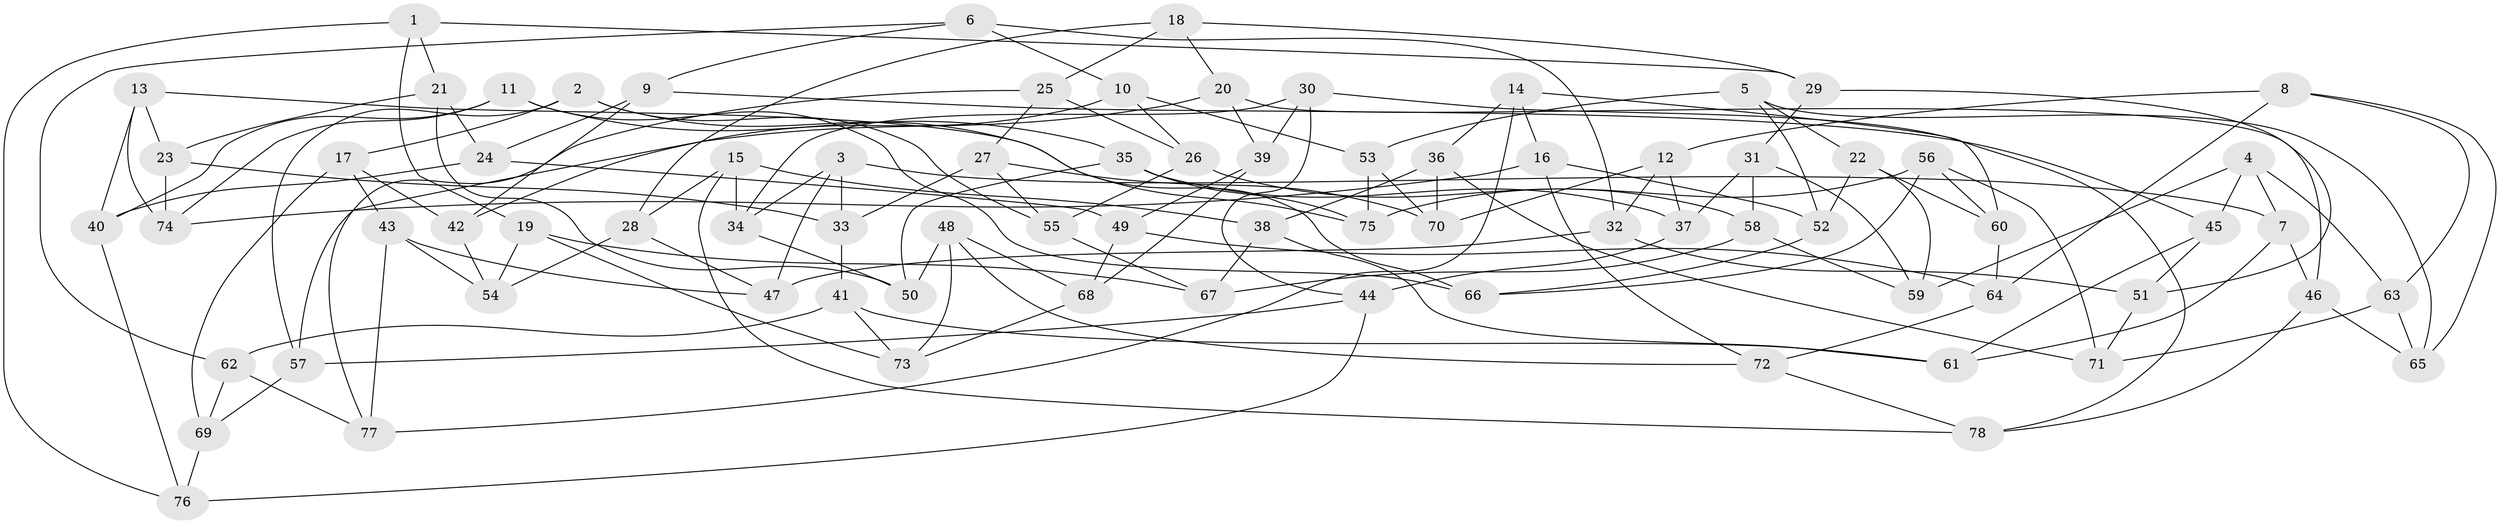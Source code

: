 // Generated by graph-tools (version 1.1) at 2025/03/03/09/25 03:03:02]
// undirected, 78 vertices, 156 edges
graph export_dot {
graph [start="1"]
  node [color=gray90,style=filled];
  1;
  2;
  3;
  4;
  5;
  6;
  7;
  8;
  9;
  10;
  11;
  12;
  13;
  14;
  15;
  16;
  17;
  18;
  19;
  20;
  21;
  22;
  23;
  24;
  25;
  26;
  27;
  28;
  29;
  30;
  31;
  32;
  33;
  34;
  35;
  36;
  37;
  38;
  39;
  40;
  41;
  42;
  43;
  44;
  45;
  46;
  47;
  48;
  49;
  50;
  51;
  52;
  53;
  54;
  55;
  56;
  57;
  58;
  59;
  60;
  61;
  62;
  63;
  64;
  65;
  66;
  67;
  68;
  69;
  70;
  71;
  72;
  73;
  74;
  75;
  76;
  77;
  78;
  1 -- 29;
  1 -- 19;
  1 -- 21;
  1 -- 76;
  2 -- 66;
  2 -- 57;
  2 -- 55;
  2 -- 17;
  3 -- 7;
  3 -- 33;
  3 -- 47;
  3 -- 34;
  4 -- 63;
  4 -- 7;
  4 -- 45;
  4 -- 59;
  5 -- 52;
  5 -- 22;
  5 -- 65;
  5 -- 53;
  6 -- 10;
  6 -- 9;
  6 -- 32;
  6 -- 62;
  7 -- 61;
  7 -- 46;
  8 -- 63;
  8 -- 65;
  8 -- 12;
  8 -- 64;
  9 -- 45;
  9 -- 24;
  9 -- 42;
  10 -- 53;
  10 -- 26;
  10 -- 42;
  11 -- 66;
  11 -- 35;
  11 -- 74;
  11 -- 40;
  12 -- 37;
  12 -- 32;
  12 -- 70;
  13 -- 75;
  13 -- 74;
  13 -- 23;
  13 -- 40;
  14 -- 16;
  14 -- 77;
  14 -- 60;
  14 -- 36;
  15 -- 28;
  15 -- 78;
  15 -- 34;
  15 -- 38;
  16 -- 52;
  16 -- 74;
  16 -- 72;
  17 -- 43;
  17 -- 42;
  17 -- 69;
  18 -- 20;
  18 -- 28;
  18 -- 25;
  18 -- 29;
  19 -- 54;
  19 -- 73;
  19 -- 67;
  20 -- 46;
  20 -- 39;
  20 -- 57;
  21 -- 50;
  21 -- 24;
  21 -- 23;
  22 -- 60;
  22 -- 59;
  22 -- 52;
  23 -- 33;
  23 -- 74;
  24 -- 40;
  24 -- 49;
  25 -- 27;
  25 -- 26;
  25 -- 77;
  26 -- 55;
  26 -- 58;
  27 -- 70;
  27 -- 55;
  27 -- 33;
  28 -- 47;
  28 -- 54;
  29 -- 51;
  29 -- 31;
  30 -- 44;
  30 -- 78;
  30 -- 39;
  30 -- 34;
  31 -- 58;
  31 -- 37;
  31 -- 59;
  32 -- 51;
  32 -- 47;
  33 -- 41;
  34 -- 50;
  35 -- 75;
  35 -- 37;
  35 -- 50;
  36 -- 70;
  36 -- 38;
  36 -- 71;
  37 -- 44;
  38 -- 67;
  38 -- 61;
  39 -- 68;
  39 -- 49;
  40 -- 76;
  41 -- 62;
  41 -- 73;
  41 -- 61;
  42 -- 54;
  43 -- 54;
  43 -- 77;
  43 -- 47;
  44 -- 57;
  44 -- 76;
  45 -- 51;
  45 -- 61;
  46 -- 78;
  46 -- 65;
  48 -- 50;
  48 -- 68;
  48 -- 73;
  48 -- 72;
  49 -- 64;
  49 -- 68;
  51 -- 71;
  52 -- 66;
  53 -- 70;
  53 -- 75;
  55 -- 67;
  56 -- 75;
  56 -- 60;
  56 -- 66;
  56 -- 71;
  57 -- 69;
  58 -- 67;
  58 -- 59;
  60 -- 64;
  62 -- 77;
  62 -- 69;
  63 -- 71;
  63 -- 65;
  64 -- 72;
  68 -- 73;
  69 -- 76;
  72 -- 78;
}
